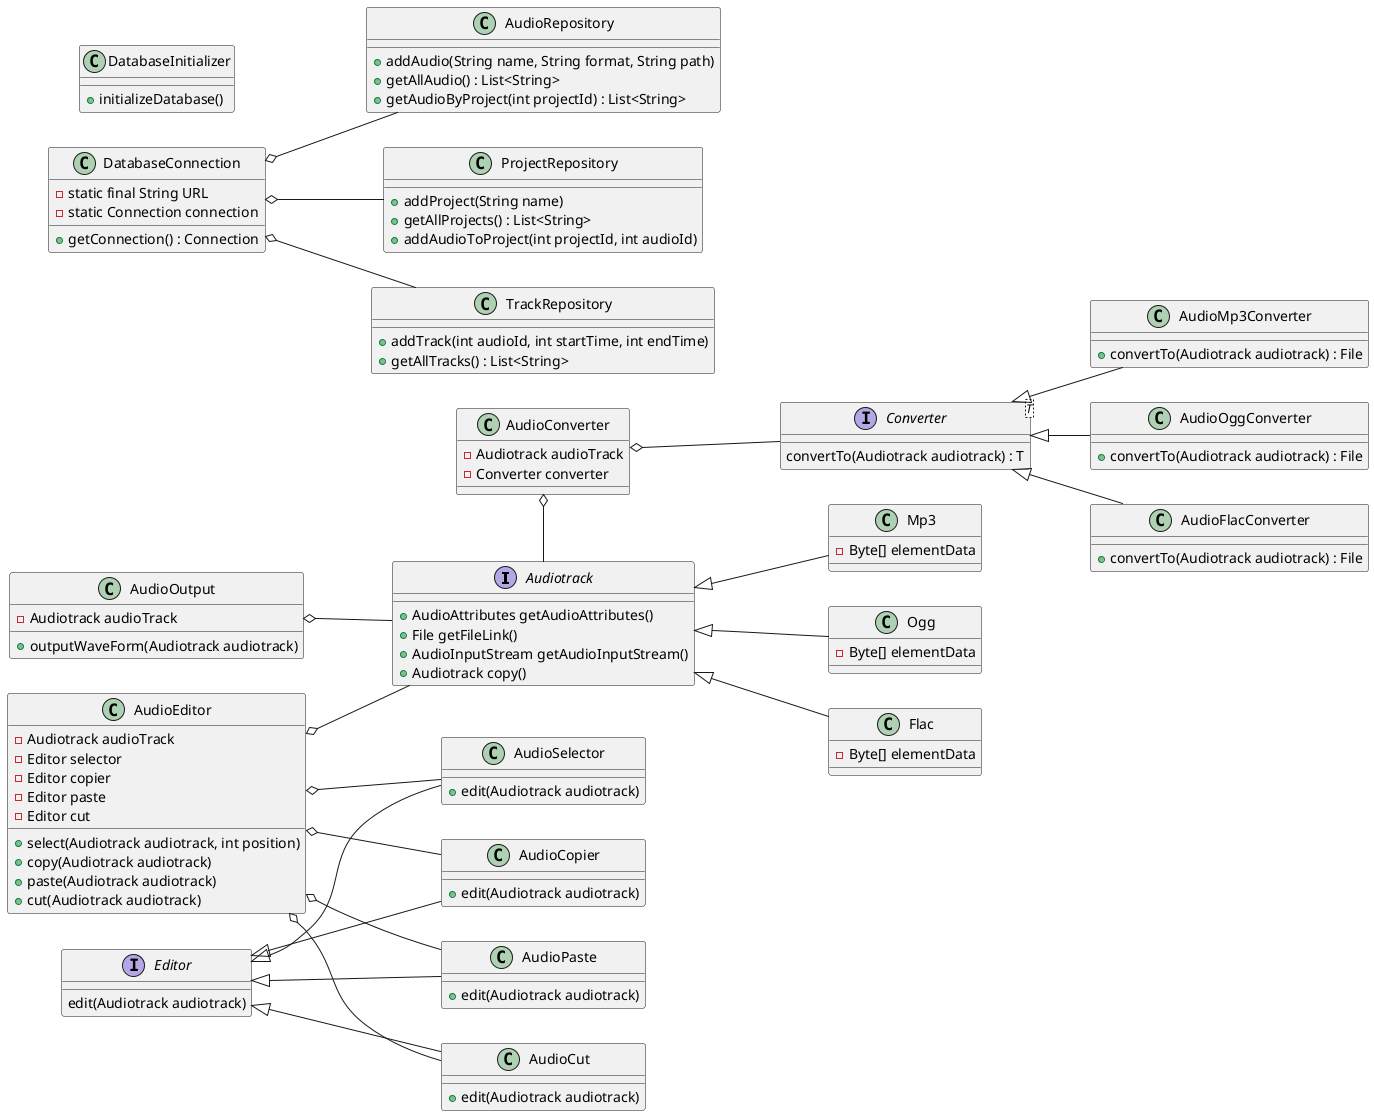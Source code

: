@startuml
left to right direction

interface Audiotrack {
    +AudioAttributes getAudioAttributes()
    +File getFileLink()
    +AudioInputStream getAudioInputStream()
    +Audiotrack copy()
}

interface Editor {
    edit(Audiotrack audiotrack)
}

interface Converter<T> {
    convertTo(Audiotrack audiotrack) : T
}

class AudioMp3Converter {
    +convertTo(Audiotrack audiotrack) : File
}
class AudioOggConverter {
    +convertTo(Audiotrack audiotrack) : File
}
class AudioFlacConverter {
    +convertTo(Audiotrack audiotrack) : File
}

class AudioEditor {
    -Audiotrack audioTrack
    -Editor selector
    -Editor copier
    -Editor paste
    -Editor cut
    +select(Audiotrack audiotrack, int position)
    +copy(Audiotrack audiotrack)
    +paste(Audiotrack audiotrack)
    +cut(Audiotrack audiotrack)
}

class AudioOutput {
    -Audiotrack audioTrack
    +outputWaveForm(Audiotrack audiotrack)
}

class AudioConverter {
    -Audiotrack audioTrack
    -Converter converter
}

Audiotrack <|-- Mp3
Audiotrack <|-- Ogg
Audiotrack <|-- Flac
Editor <|-- AudioSelector
Editor <|-- AudioCopier
Editor <|-- AudioPaste
Editor <|-- AudioCut
Converter <|-- AudioMp3Converter
Converter <|-- AudioOggConverter
Converter <|-- AudioFlacConverter

AudioEditor o-- Audiotrack
AudioEditor o-- AudioSelector
AudioEditor o-- AudioCopier
AudioEditor o-- AudioPaste
AudioEditor o-- AudioCut

AudioOutput o-- Audiotrack
AudioConverter o- Audiotrack
AudioConverter o-- Converter

class Mp3 {
    -Byte[] elementData
}

class Ogg {
    -Byte[] elementData
}

class Flac {
    -Byte[] elementData
}

class AudioSelector {
    +edit(Audiotrack audiotrack)
}
class AudioCopier {
    +edit(Audiotrack audiotrack)
}
class AudioPaste {
    +edit(Audiotrack audiotrack)
}
class AudioCut {
    +edit(Audiotrack audiotrack)
}

class DatabaseConnection {
    -static final String URL
    -static Connection connection
    +getConnection() : Connection
}

class DatabaseInitializer {
    +initializeDatabase()
}

class AudioRepository {
    +addAudio(String name, String format, String path)
    +getAllAudio() : List<String>
    +getAudioByProject(int projectId) : List<String>
}

class ProjectRepository {
    +addProject(String name)
    +getAllProjects() : List<String>
    +addAudioToProject(int projectId, int audioId)
}

class TrackRepository {
    +addTrack(int audioId, int startTime, int endTime)
    +getAllTracks() : List<String>
}

DatabaseConnection o-- AudioRepository
DatabaseConnection o-- ProjectRepository
DatabaseConnection o-- TrackRepository

'AudioRepository --> DatabaseConnection
'ProjectRepository --> DatabaseConnection
'TrackRepository --> DatabaseConnection

@enduml
